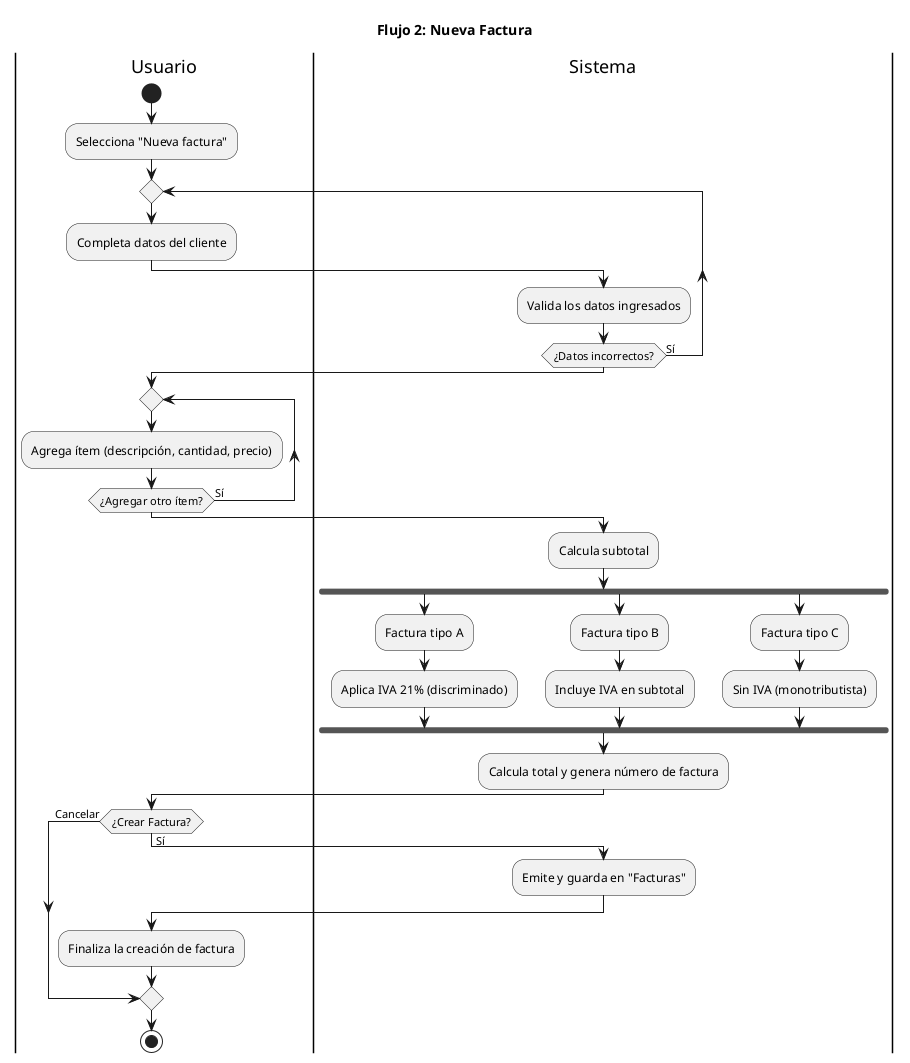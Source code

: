 @startuml name Nueva Factura
title Flujo 2: Nueva Factura

|Usuario|
start
:Selecciona "Nueva factura";

repeat
  :Completa datos del cliente;
  |Sistema|
  :Valida los datos ingresados;
repeat while (¿Datos incorrectos?) is (Sí)


|Usuario|
repeat
  :Agrega ítem (descripción, cantidad, precio);
repeat while (¿Agregar otro ítem?) is (Sí)

|Sistema|
:Calcula subtotal;

fork
  :Factura tipo A;
  :Aplica IVA 21% (discriminado);
fork again
  :Factura tipo B;
  :Incluye IVA en subtotal;
fork again
  :Factura tipo C;
  :Sin IVA (monotributista);
end fork

:Calcula total y genera número de factura;

|Usuario|
if (¿Crear Factura?) then (Sí)
  |Sistema|
  :Emite y guarda en "Facturas";
  |Usuario|
  :Finaliza la creación de factura;
else (Cancelar)
endif

stop
@enduml